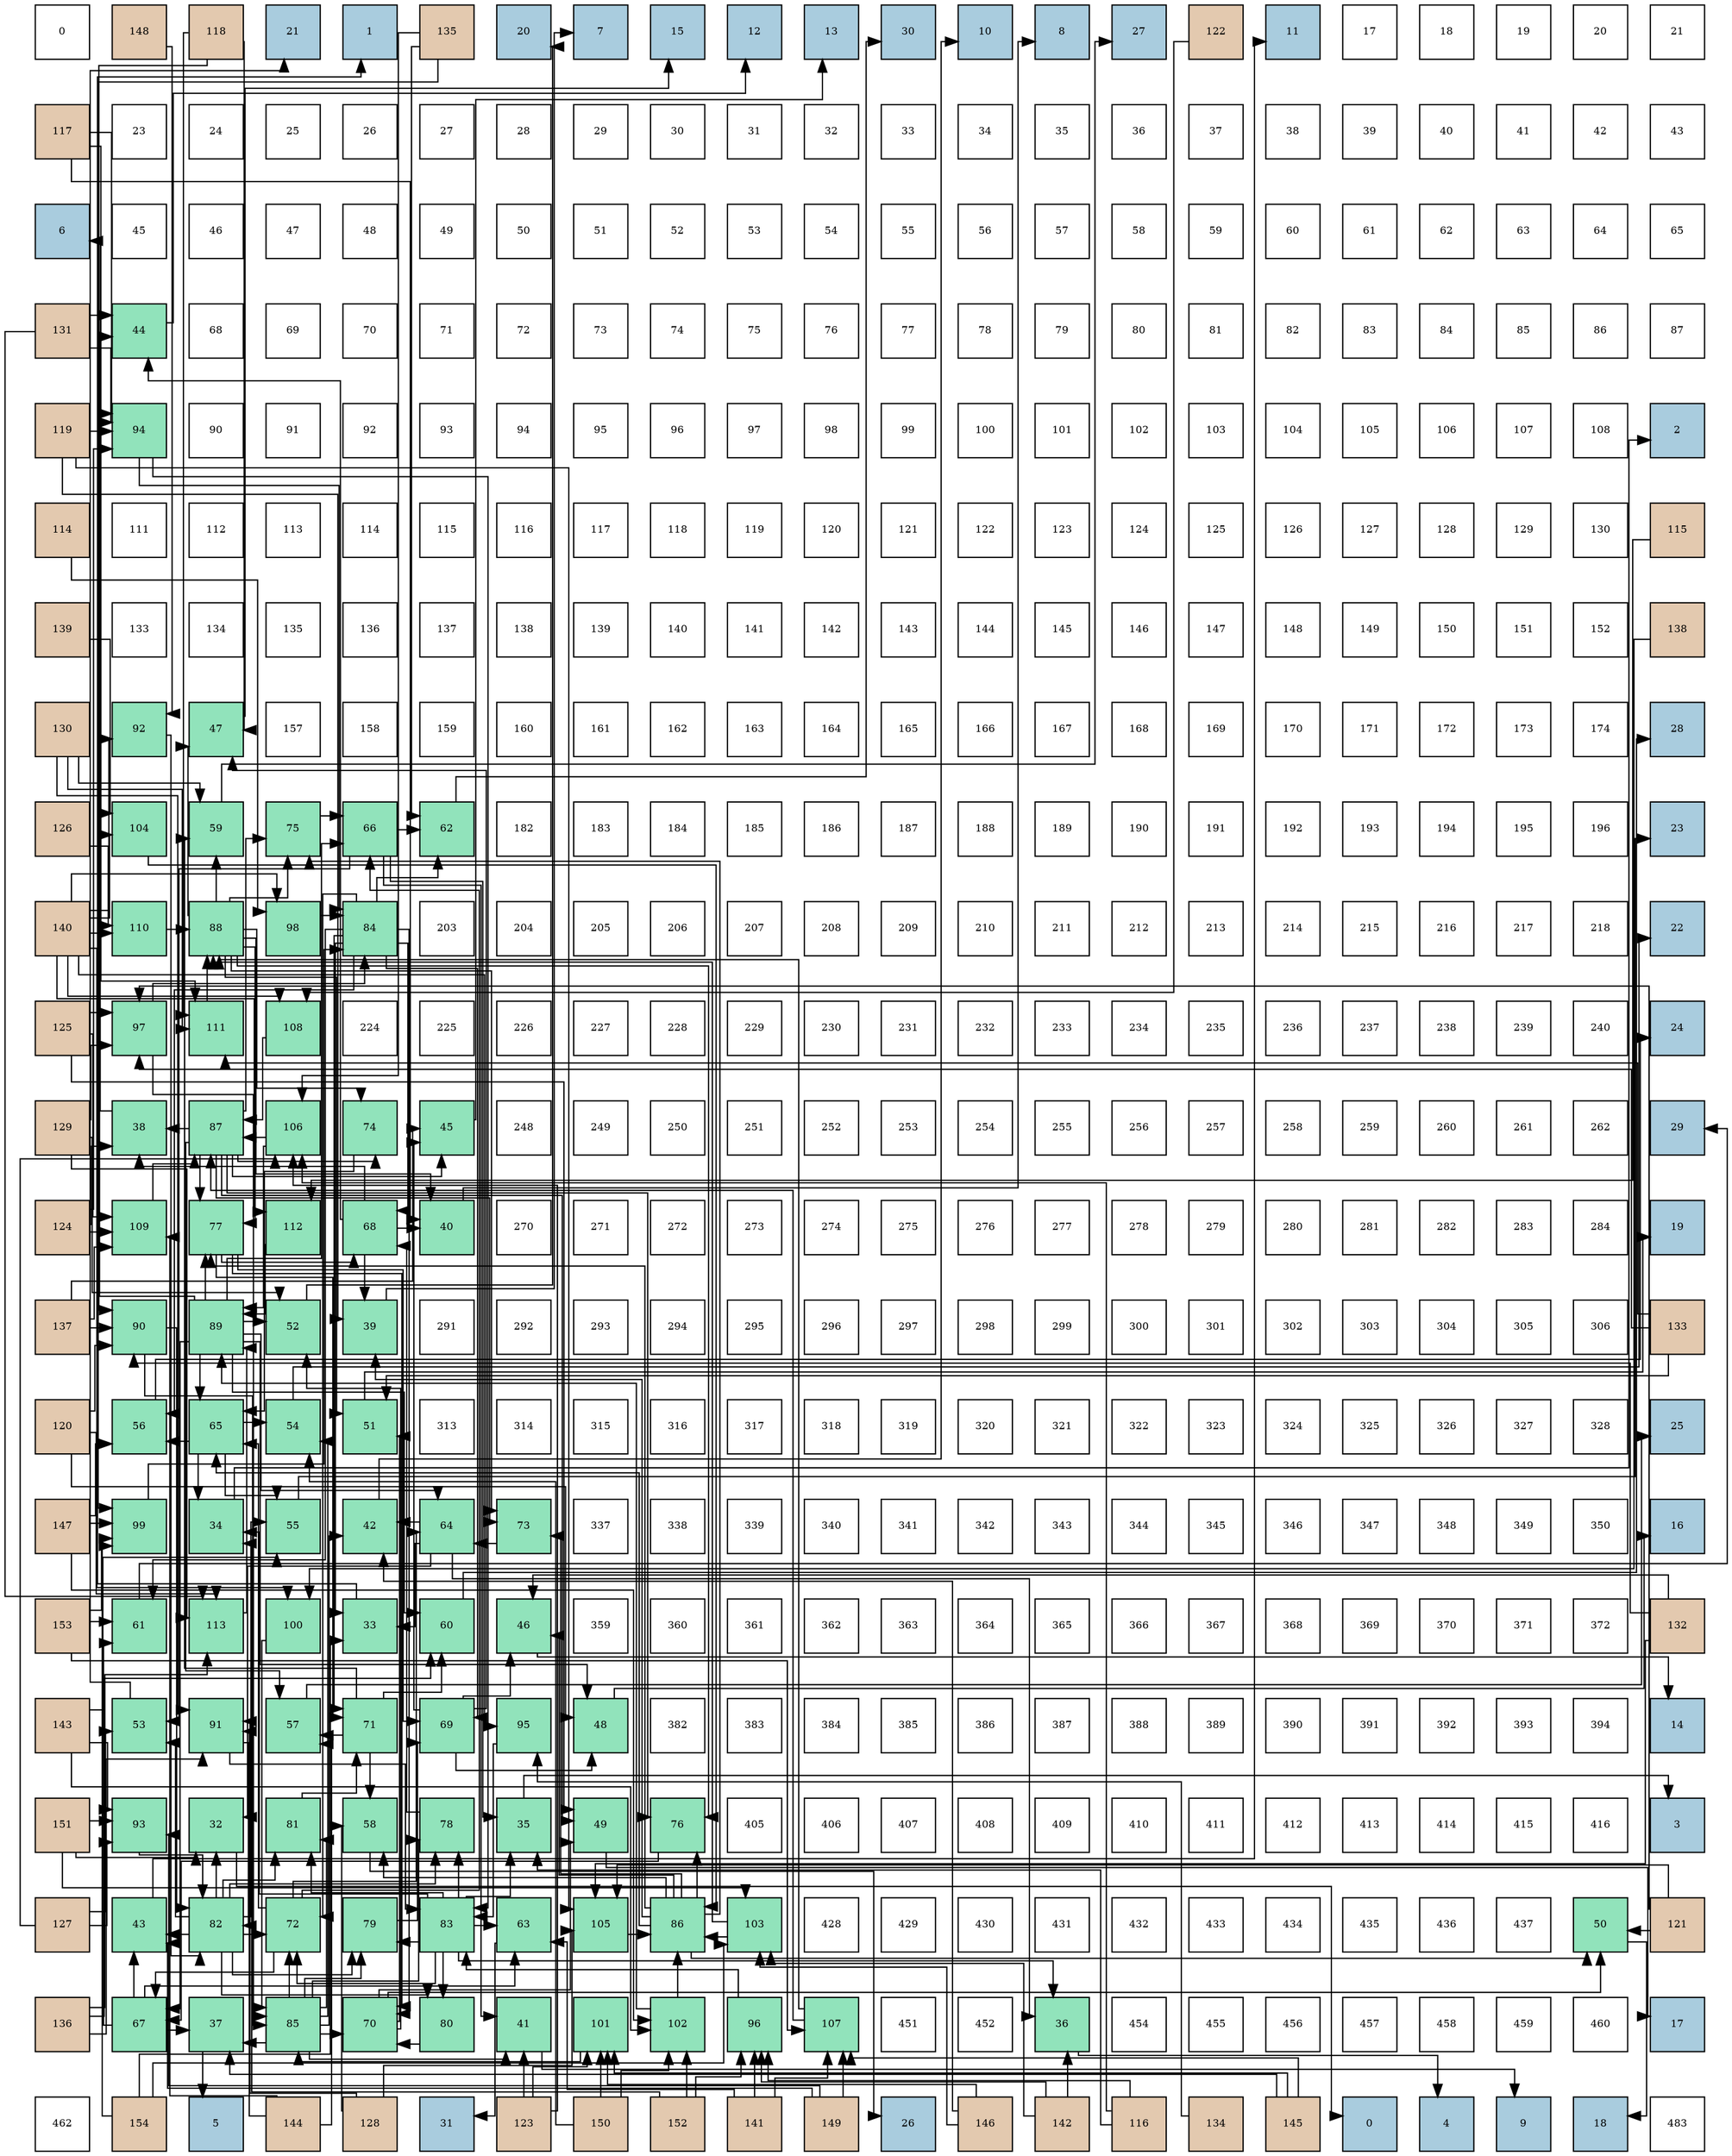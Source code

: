digraph layout{
 rankdir=TB;
 splines=ortho;
 node [style=filled shape=square fixedsize=true width=0.6];
0[label="0", fontsize=8, fillcolor="#ffffff"];
1[label="148", fontsize=8, fillcolor="#e3c9af"];
2[label="118", fontsize=8, fillcolor="#e3c9af"];
3[label="21", fontsize=8, fillcolor="#a9ccde"];
4[label="1", fontsize=8, fillcolor="#a9ccde"];
5[label="135", fontsize=8, fillcolor="#e3c9af"];
6[label="20", fontsize=8, fillcolor="#a9ccde"];
7[label="7", fontsize=8, fillcolor="#a9ccde"];
8[label="15", fontsize=8, fillcolor="#a9ccde"];
9[label="12", fontsize=8, fillcolor="#a9ccde"];
10[label="13", fontsize=8, fillcolor="#a9ccde"];
11[label="30", fontsize=8, fillcolor="#a9ccde"];
12[label="10", fontsize=8, fillcolor="#a9ccde"];
13[label="8", fontsize=8, fillcolor="#a9ccde"];
14[label="27", fontsize=8, fillcolor="#a9ccde"];
15[label="122", fontsize=8, fillcolor="#e3c9af"];
16[label="11", fontsize=8, fillcolor="#a9ccde"];
17[label="17", fontsize=8, fillcolor="#ffffff"];
18[label="18", fontsize=8, fillcolor="#ffffff"];
19[label="19", fontsize=8, fillcolor="#ffffff"];
20[label="20", fontsize=8, fillcolor="#ffffff"];
21[label="21", fontsize=8, fillcolor="#ffffff"];
22[label="117", fontsize=8, fillcolor="#e3c9af"];
23[label="23", fontsize=8, fillcolor="#ffffff"];
24[label="24", fontsize=8, fillcolor="#ffffff"];
25[label="25", fontsize=8, fillcolor="#ffffff"];
26[label="26", fontsize=8, fillcolor="#ffffff"];
27[label="27", fontsize=8, fillcolor="#ffffff"];
28[label="28", fontsize=8, fillcolor="#ffffff"];
29[label="29", fontsize=8, fillcolor="#ffffff"];
30[label="30", fontsize=8, fillcolor="#ffffff"];
31[label="31", fontsize=8, fillcolor="#ffffff"];
32[label="32", fontsize=8, fillcolor="#ffffff"];
33[label="33", fontsize=8, fillcolor="#ffffff"];
34[label="34", fontsize=8, fillcolor="#ffffff"];
35[label="35", fontsize=8, fillcolor="#ffffff"];
36[label="36", fontsize=8, fillcolor="#ffffff"];
37[label="37", fontsize=8, fillcolor="#ffffff"];
38[label="38", fontsize=8, fillcolor="#ffffff"];
39[label="39", fontsize=8, fillcolor="#ffffff"];
40[label="40", fontsize=8, fillcolor="#ffffff"];
41[label="41", fontsize=8, fillcolor="#ffffff"];
42[label="42", fontsize=8, fillcolor="#ffffff"];
43[label="43", fontsize=8, fillcolor="#ffffff"];
44[label="6", fontsize=8, fillcolor="#a9ccde"];
45[label="45", fontsize=8, fillcolor="#ffffff"];
46[label="46", fontsize=8, fillcolor="#ffffff"];
47[label="47", fontsize=8, fillcolor="#ffffff"];
48[label="48", fontsize=8, fillcolor="#ffffff"];
49[label="49", fontsize=8, fillcolor="#ffffff"];
50[label="50", fontsize=8, fillcolor="#ffffff"];
51[label="51", fontsize=8, fillcolor="#ffffff"];
52[label="52", fontsize=8, fillcolor="#ffffff"];
53[label="53", fontsize=8, fillcolor="#ffffff"];
54[label="54", fontsize=8, fillcolor="#ffffff"];
55[label="55", fontsize=8, fillcolor="#ffffff"];
56[label="56", fontsize=8, fillcolor="#ffffff"];
57[label="57", fontsize=8, fillcolor="#ffffff"];
58[label="58", fontsize=8, fillcolor="#ffffff"];
59[label="59", fontsize=8, fillcolor="#ffffff"];
60[label="60", fontsize=8, fillcolor="#ffffff"];
61[label="61", fontsize=8, fillcolor="#ffffff"];
62[label="62", fontsize=8, fillcolor="#ffffff"];
63[label="63", fontsize=8, fillcolor="#ffffff"];
64[label="64", fontsize=8, fillcolor="#ffffff"];
65[label="65", fontsize=8, fillcolor="#ffffff"];
66[label="131", fontsize=8, fillcolor="#e3c9af"];
67[label="44", fontsize=8, fillcolor="#91e3bb"];
68[label="68", fontsize=8, fillcolor="#ffffff"];
69[label="69", fontsize=8, fillcolor="#ffffff"];
70[label="70", fontsize=8, fillcolor="#ffffff"];
71[label="71", fontsize=8, fillcolor="#ffffff"];
72[label="72", fontsize=8, fillcolor="#ffffff"];
73[label="73", fontsize=8, fillcolor="#ffffff"];
74[label="74", fontsize=8, fillcolor="#ffffff"];
75[label="75", fontsize=8, fillcolor="#ffffff"];
76[label="76", fontsize=8, fillcolor="#ffffff"];
77[label="77", fontsize=8, fillcolor="#ffffff"];
78[label="78", fontsize=8, fillcolor="#ffffff"];
79[label="79", fontsize=8, fillcolor="#ffffff"];
80[label="80", fontsize=8, fillcolor="#ffffff"];
81[label="81", fontsize=8, fillcolor="#ffffff"];
82[label="82", fontsize=8, fillcolor="#ffffff"];
83[label="83", fontsize=8, fillcolor="#ffffff"];
84[label="84", fontsize=8, fillcolor="#ffffff"];
85[label="85", fontsize=8, fillcolor="#ffffff"];
86[label="86", fontsize=8, fillcolor="#ffffff"];
87[label="87", fontsize=8, fillcolor="#ffffff"];
88[label="119", fontsize=8, fillcolor="#e3c9af"];
89[label="94", fontsize=8, fillcolor="#91e3bb"];
90[label="90", fontsize=8, fillcolor="#ffffff"];
91[label="91", fontsize=8, fillcolor="#ffffff"];
92[label="92", fontsize=8, fillcolor="#ffffff"];
93[label="93", fontsize=8, fillcolor="#ffffff"];
94[label="94", fontsize=8, fillcolor="#ffffff"];
95[label="95", fontsize=8, fillcolor="#ffffff"];
96[label="96", fontsize=8, fillcolor="#ffffff"];
97[label="97", fontsize=8, fillcolor="#ffffff"];
98[label="98", fontsize=8, fillcolor="#ffffff"];
99[label="99", fontsize=8, fillcolor="#ffffff"];
100[label="100", fontsize=8, fillcolor="#ffffff"];
101[label="101", fontsize=8, fillcolor="#ffffff"];
102[label="102", fontsize=8, fillcolor="#ffffff"];
103[label="103", fontsize=8, fillcolor="#ffffff"];
104[label="104", fontsize=8, fillcolor="#ffffff"];
105[label="105", fontsize=8, fillcolor="#ffffff"];
106[label="106", fontsize=8, fillcolor="#ffffff"];
107[label="107", fontsize=8, fillcolor="#ffffff"];
108[label="108", fontsize=8, fillcolor="#ffffff"];
109[label="2", fontsize=8, fillcolor="#a9ccde"];
110[label="114", fontsize=8, fillcolor="#e3c9af"];
111[label="111", fontsize=8, fillcolor="#ffffff"];
112[label="112", fontsize=8, fillcolor="#ffffff"];
113[label="113", fontsize=8, fillcolor="#ffffff"];
114[label="114", fontsize=8, fillcolor="#ffffff"];
115[label="115", fontsize=8, fillcolor="#ffffff"];
116[label="116", fontsize=8, fillcolor="#ffffff"];
117[label="117", fontsize=8, fillcolor="#ffffff"];
118[label="118", fontsize=8, fillcolor="#ffffff"];
119[label="119", fontsize=8, fillcolor="#ffffff"];
120[label="120", fontsize=8, fillcolor="#ffffff"];
121[label="121", fontsize=8, fillcolor="#ffffff"];
122[label="122", fontsize=8, fillcolor="#ffffff"];
123[label="123", fontsize=8, fillcolor="#ffffff"];
124[label="124", fontsize=8, fillcolor="#ffffff"];
125[label="125", fontsize=8, fillcolor="#ffffff"];
126[label="126", fontsize=8, fillcolor="#ffffff"];
127[label="127", fontsize=8, fillcolor="#ffffff"];
128[label="128", fontsize=8, fillcolor="#ffffff"];
129[label="129", fontsize=8, fillcolor="#ffffff"];
130[label="130", fontsize=8, fillcolor="#ffffff"];
131[label="115", fontsize=8, fillcolor="#e3c9af"];
132[label="139", fontsize=8, fillcolor="#e3c9af"];
133[label="133", fontsize=8, fillcolor="#ffffff"];
134[label="134", fontsize=8, fillcolor="#ffffff"];
135[label="135", fontsize=8, fillcolor="#ffffff"];
136[label="136", fontsize=8, fillcolor="#ffffff"];
137[label="137", fontsize=8, fillcolor="#ffffff"];
138[label="138", fontsize=8, fillcolor="#ffffff"];
139[label="139", fontsize=8, fillcolor="#ffffff"];
140[label="140", fontsize=8, fillcolor="#ffffff"];
141[label="141", fontsize=8, fillcolor="#ffffff"];
142[label="142", fontsize=8, fillcolor="#ffffff"];
143[label="143", fontsize=8, fillcolor="#ffffff"];
144[label="144", fontsize=8, fillcolor="#ffffff"];
145[label="145", fontsize=8, fillcolor="#ffffff"];
146[label="146", fontsize=8, fillcolor="#ffffff"];
147[label="147", fontsize=8, fillcolor="#ffffff"];
148[label="148", fontsize=8, fillcolor="#ffffff"];
149[label="149", fontsize=8, fillcolor="#ffffff"];
150[label="150", fontsize=8, fillcolor="#ffffff"];
151[label="151", fontsize=8, fillcolor="#ffffff"];
152[label="152", fontsize=8, fillcolor="#ffffff"];
153[label="138", fontsize=8, fillcolor="#e3c9af"];
154[label="130", fontsize=8, fillcolor="#e3c9af"];
155[label="92", fontsize=8, fillcolor="#91e3bb"];
156[label="47", fontsize=8, fillcolor="#91e3bb"];
157[label="157", fontsize=8, fillcolor="#ffffff"];
158[label="158", fontsize=8, fillcolor="#ffffff"];
159[label="159", fontsize=8, fillcolor="#ffffff"];
160[label="160", fontsize=8, fillcolor="#ffffff"];
161[label="161", fontsize=8, fillcolor="#ffffff"];
162[label="162", fontsize=8, fillcolor="#ffffff"];
163[label="163", fontsize=8, fillcolor="#ffffff"];
164[label="164", fontsize=8, fillcolor="#ffffff"];
165[label="165", fontsize=8, fillcolor="#ffffff"];
166[label="166", fontsize=8, fillcolor="#ffffff"];
167[label="167", fontsize=8, fillcolor="#ffffff"];
168[label="168", fontsize=8, fillcolor="#ffffff"];
169[label="169", fontsize=8, fillcolor="#ffffff"];
170[label="170", fontsize=8, fillcolor="#ffffff"];
171[label="171", fontsize=8, fillcolor="#ffffff"];
172[label="172", fontsize=8, fillcolor="#ffffff"];
173[label="173", fontsize=8, fillcolor="#ffffff"];
174[label="174", fontsize=8, fillcolor="#ffffff"];
175[label="28", fontsize=8, fillcolor="#a9ccde"];
176[label="126", fontsize=8, fillcolor="#e3c9af"];
177[label="104", fontsize=8, fillcolor="#91e3bb"];
178[label="59", fontsize=8, fillcolor="#91e3bb"];
179[label="75", fontsize=8, fillcolor="#91e3bb"];
180[label="66", fontsize=8, fillcolor="#91e3bb"];
181[label="62", fontsize=8, fillcolor="#91e3bb"];
182[label="182", fontsize=8, fillcolor="#ffffff"];
183[label="183", fontsize=8, fillcolor="#ffffff"];
184[label="184", fontsize=8, fillcolor="#ffffff"];
185[label="185", fontsize=8, fillcolor="#ffffff"];
186[label="186", fontsize=8, fillcolor="#ffffff"];
187[label="187", fontsize=8, fillcolor="#ffffff"];
188[label="188", fontsize=8, fillcolor="#ffffff"];
189[label="189", fontsize=8, fillcolor="#ffffff"];
190[label="190", fontsize=8, fillcolor="#ffffff"];
191[label="191", fontsize=8, fillcolor="#ffffff"];
192[label="192", fontsize=8, fillcolor="#ffffff"];
193[label="193", fontsize=8, fillcolor="#ffffff"];
194[label="194", fontsize=8, fillcolor="#ffffff"];
195[label="195", fontsize=8, fillcolor="#ffffff"];
196[label="196", fontsize=8, fillcolor="#ffffff"];
197[label="23", fontsize=8, fillcolor="#a9ccde"];
198[label="140", fontsize=8, fillcolor="#e3c9af"];
199[label="110", fontsize=8, fillcolor="#91e3bb"];
200[label="88", fontsize=8, fillcolor="#91e3bb"];
201[label="98", fontsize=8, fillcolor="#91e3bb"];
202[label="84", fontsize=8, fillcolor="#91e3bb"];
203[label="203", fontsize=8, fillcolor="#ffffff"];
204[label="204", fontsize=8, fillcolor="#ffffff"];
205[label="205", fontsize=8, fillcolor="#ffffff"];
206[label="206", fontsize=8, fillcolor="#ffffff"];
207[label="207", fontsize=8, fillcolor="#ffffff"];
208[label="208", fontsize=8, fillcolor="#ffffff"];
209[label="209", fontsize=8, fillcolor="#ffffff"];
210[label="210", fontsize=8, fillcolor="#ffffff"];
211[label="211", fontsize=8, fillcolor="#ffffff"];
212[label="212", fontsize=8, fillcolor="#ffffff"];
213[label="213", fontsize=8, fillcolor="#ffffff"];
214[label="214", fontsize=8, fillcolor="#ffffff"];
215[label="215", fontsize=8, fillcolor="#ffffff"];
216[label="216", fontsize=8, fillcolor="#ffffff"];
217[label="217", fontsize=8, fillcolor="#ffffff"];
218[label="218", fontsize=8, fillcolor="#ffffff"];
219[label="22", fontsize=8, fillcolor="#a9ccde"];
220[label="125", fontsize=8, fillcolor="#e3c9af"];
221[label="97", fontsize=8, fillcolor="#91e3bb"];
222[label="111", fontsize=8, fillcolor="#91e3bb"];
223[label="108", fontsize=8, fillcolor="#91e3bb"];
224[label="224", fontsize=8, fillcolor="#ffffff"];
225[label="225", fontsize=8, fillcolor="#ffffff"];
226[label="226", fontsize=8, fillcolor="#ffffff"];
227[label="227", fontsize=8, fillcolor="#ffffff"];
228[label="228", fontsize=8, fillcolor="#ffffff"];
229[label="229", fontsize=8, fillcolor="#ffffff"];
230[label="230", fontsize=8, fillcolor="#ffffff"];
231[label="231", fontsize=8, fillcolor="#ffffff"];
232[label="232", fontsize=8, fillcolor="#ffffff"];
233[label="233", fontsize=8, fillcolor="#ffffff"];
234[label="234", fontsize=8, fillcolor="#ffffff"];
235[label="235", fontsize=8, fillcolor="#ffffff"];
236[label="236", fontsize=8, fillcolor="#ffffff"];
237[label="237", fontsize=8, fillcolor="#ffffff"];
238[label="238", fontsize=8, fillcolor="#ffffff"];
239[label="239", fontsize=8, fillcolor="#ffffff"];
240[label="240", fontsize=8, fillcolor="#ffffff"];
241[label="24", fontsize=8, fillcolor="#a9ccde"];
242[label="129", fontsize=8, fillcolor="#e3c9af"];
243[label="38", fontsize=8, fillcolor="#91e3bb"];
244[label="87", fontsize=8, fillcolor="#91e3bb"];
245[label="106", fontsize=8, fillcolor="#91e3bb"];
246[label="74", fontsize=8, fillcolor="#91e3bb"];
247[label="45", fontsize=8, fillcolor="#91e3bb"];
248[label="248", fontsize=8, fillcolor="#ffffff"];
249[label="249", fontsize=8, fillcolor="#ffffff"];
250[label="250", fontsize=8, fillcolor="#ffffff"];
251[label="251", fontsize=8, fillcolor="#ffffff"];
252[label="252", fontsize=8, fillcolor="#ffffff"];
253[label="253", fontsize=8, fillcolor="#ffffff"];
254[label="254", fontsize=8, fillcolor="#ffffff"];
255[label="255", fontsize=8, fillcolor="#ffffff"];
256[label="256", fontsize=8, fillcolor="#ffffff"];
257[label="257", fontsize=8, fillcolor="#ffffff"];
258[label="258", fontsize=8, fillcolor="#ffffff"];
259[label="259", fontsize=8, fillcolor="#ffffff"];
260[label="260", fontsize=8, fillcolor="#ffffff"];
261[label="261", fontsize=8, fillcolor="#ffffff"];
262[label="262", fontsize=8, fillcolor="#ffffff"];
263[label="29", fontsize=8, fillcolor="#a9ccde"];
264[label="124", fontsize=8, fillcolor="#e3c9af"];
265[label="109", fontsize=8, fillcolor="#91e3bb"];
266[label="77", fontsize=8, fillcolor="#91e3bb"];
267[label="112", fontsize=8, fillcolor="#91e3bb"];
268[label="68", fontsize=8, fillcolor="#91e3bb"];
269[label="40", fontsize=8, fillcolor="#91e3bb"];
270[label="270", fontsize=8, fillcolor="#ffffff"];
271[label="271", fontsize=8, fillcolor="#ffffff"];
272[label="272", fontsize=8, fillcolor="#ffffff"];
273[label="273", fontsize=8, fillcolor="#ffffff"];
274[label="274", fontsize=8, fillcolor="#ffffff"];
275[label="275", fontsize=8, fillcolor="#ffffff"];
276[label="276", fontsize=8, fillcolor="#ffffff"];
277[label="277", fontsize=8, fillcolor="#ffffff"];
278[label="278", fontsize=8, fillcolor="#ffffff"];
279[label="279", fontsize=8, fillcolor="#ffffff"];
280[label="280", fontsize=8, fillcolor="#ffffff"];
281[label="281", fontsize=8, fillcolor="#ffffff"];
282[label="282", fontsize=8, fillcolor="#ffffff"];
283[label="283", fontsize=8, fillcolor="#ffffff"];
284[label="284", fontsize=8, fillcolor="#ffffff"];
285[label="19", fontsize=8, fillcolor="#a9ccde"];
286[label="137", fontsize=8, fillcolor="#e3c9af"];
287[label="90", fontsize=8, fillcolor="#91e3bb"];
288[label="89", fontsize=8, fillcolor="#91e3bb"];
289[label="52", fontsize=8, fillcolor="#91e3bb"];
290[label="39", fontsize=8, fillcolor="#91e3bb"];
291[label="291", fontsize=8, fillcolor="#ffffff"];
292[label="292", fontsize=8, fillcolor="#ffffff"];
293[label="293", fontsize=8, fillcolor="#ffffff"];
294[label="294", fontsize=8, fillcolor="#ffffff"];
295[label="295", fontsize=8, fillcolor="#ffffff"];
296[label="296", fontsize=8, fillcolor="#ffffff"];
297[label="297", fontsize=8, fillcolor="#ffffff"];
298[label="298", fontsize=8, fillcolor="#ffffff"];
299[label="299", fontsize=8, fillcolor="#ffffff"];
300[label="300", fontsize=8, fillcolor="#ffffff"];
301[label="301", fontsize=8, fillcolor="#ffffff"];
302[label="302", fontsize=8, fillcolor="#ffffff"];
303[label="303", fontsize=8, fillcolor="#ffffff"];
304[label="304", fontsize=8, fillcolor="#ffffff"];
305[label="305", fontsize=8, fillcolor="#ffffff"];
306[label="306", fontsize=8, fillcolor="#ffffff"];
307[label="133", fontsize=8, fillcolor="#e3c9af"];
308[label="120", fontsize=8, fillcolor="#e3c9af"];
309[label="56", fontsize=8, fillcolor="#91e3bb"];
310[label="65", fontsize=8, fillcolor="#91e3bb"];
311[label="54", fontsize=8, fillcolor="#91e3bb"];
312[label="51", fontsize=8, fillcolor="#91e3bb"];
313[label="313", fontsize=8, fillcolor="#ffffff"];
314[label="314", fontsize=8, fillcolor="#ffffff"];
315[label="315", fontsize=8, fillcolor="#ffffff"];
316[label="316", fontsize=8, fillcolor="#ffffff"];
317[label="317", fontsize=8, fillcolor="#ffffff"];
318[label="318", fontsize=8, fillcolor="#ffffff"];
319[label="319", fontsize=8, fillcolor="#ffffff"];
320[label="320", fontsize=8, fillcolor="#ffffff"];
321[label="321", fontsize=8, fillcolor="#ffffff"];
322[label="322", fontsize=8, fillcolor="#ffffff"];
323[label="323", fontsize=8, fillcolor="#ffffff"];
324[label="324", fontsize=8, fillcolor="#ffffff"];
325[label="325", fontsize=8, fillcolor="#ffffff"];
326[label="326", fontsize=8, fillcolor="#ffffff"];
327[label="327", fontsize=8, fillcolor="#ffffff"];
328[label="328", fontsize=8, fillcolor="#ffffff"];
329[label="25", fontsize=8, fillcolor="#a9ccde"];
330[label="147", fontsize=8, fillcolor="#e3c9af"];
331[label="99", fontsize=8, fillcolor="#91e3bb"];
332[label="34", fontsize=8, fillcolor="#91e3bb"];
333[label="55", fontsize=8, fillcolor="#91e3bb"];
334[label="42", fontsize=8, fillcolor="#91e3bb"];
335[label="64", fontsize=8, fillcolor="#91e3bb"];
336[label="73", fontsize=8, fillcolor="#91e3bb"];
337[label="337", fontsize=8, fillcolor="#ffffff"];
338[label="338", fontsize=8, fillcolor="#ffffff"];
339[label="339", fontsize=8, fillcolor="#ffffff"];
340[label="340", fontsize=8, fillcolor="#ffffff"];
341[label="341", fontsize=8, fillcolor="#ffffff"];
342[label="342", fontsize=8, fillcolor="#ffffff"];
343[label="343", fontsize=8, fillcolor="#ffffff"];
344[label="344", fontsize=8, fillcolor="#ffffff"];
345[label="345", fontsize=8, fillcolor="#ffffff"];
346[label="346", fontsize=8, fillcolor="#ffffff"];
347[label="347", fontsize=8, fillcolor="#ffffff"];
348[label="348", fontsize=8, fillcolor="#ffffff"];
349[label="349", fontsize=8, fillcolor="#ffffff"];
350[label="350", fontsize=8, fillcolor="#ffffff"];
351[label="16", fontsize=8, fillcolor="#a9ccde"];
352[label="153", fontsize=8, fillcolor="#e3c9af"];
353[label="61", fontsize=8, fillcolor="#91e3bb"];
354[label="113", fontsize=8, fillcolor="#91e3bb"];
355[label="100", fontsize=8, fillcolor="#91e3bb"];
356[label="33", fontsize=8, fillcolor="#91e3bb"];
357[label="60", fontsize=8, fillcolor="#91e3bb"];
358[label="46", fontsize=8, fillcolor="#91e3bb"];
359[label="359", fontsize=8, fillcolor="#ffffff"];
360[label="360", fontsize=8, fillcolor="#ffffff"];
361[label="361", fontsize=8, fillcolor="#ffffff"];
362[label="362", fontsize=8, fillcolor="#ffffff"];
363[label="363", fontsize=8, fillcolor="#ffffff"];
364[label="364", fontsize=8, fillcolor="#ffffff"];
365[label="365", fontsize=8, fillcolor="#ffffff"];
366[label="366", fontsize=8, fillcolor="#ffffff"];
367[label="367", fontsize=8, fillcolor="#ffffff"];
368[label="368", fontsize=8, fillcolor="#ffffff"];
369[label="369", fontsize=8, fillcolor="#ffffff"];
370[label="370", fontsize=8, fillcolor="#ffffff"];
371[label="371", fontsize=8, fillcolor="#ffffff"];
372[label="372", fontsize=8, fillcolor="#ffffff"];
373[label="132", fontsize=8, fillcolor="#e3c9af"];
374[label="143", fontsize=8, fillcolor="#e3c9af"];
375[label="53", fontsize=8, fillcolor="#91e3bb"];
376[label="91", fontsize=8, fillcolor="#91e3bb"];
377[label="57", fontsize=8, fillcolor="#91e3bb"];
378[label="71", fontsize=8, fillcolor="#91e3bb"];
379[label="69", fontsize=8, fillcolor="#91e3bb"];
380[label="95", fontsize=8, fillcolor="#91e3bb"];
381[label="48", fontsize=8, fillcolor="#91e3bb"];
382[label="382", fontsize=8, fillcolor="#ffffff"];
383[label="383", fontsize=8, fillcolor="#ffffff"];
384[label="384", fontsize=8, fillcolor="#ffffff"];
385[label="385", fontsize=8, fillcolor="#ffffff"];
386[label="386", fontsize=8, fillcolor="#ffffff"];
387[label="387", fontsize=8, fillcolor="#ffffff"];
388[label="388", fontsize=8, fillcolor="#ffffff"];
389[label="389", fontsize=8, fillcolor="#ffffff"];
390[label="390", fontsize=8, fillcolor="#ffffff"];
391[label="391", fontsize=8, fillcolor="#ffffff"];
392[label="392", fontsize=8, fillcolor="#ffffff"];
393[label="393", fontsize=8, fillcolor="#ffffff"];
394[label="394", fontsize=8, fillcolor="#ffffff"];
395[label="14", fontsize=8, fillcolor="#a9ccde"];
396[label="151", fontsize=8, fillcolor="#e3c9af"];
397[label="93", fontsize=8, fillcolor="#91e3bb"];
398[label="32", fontsize=8, fillcolor="#91e3bb"];
399[label="81", fontsize=8, fillcolor="#91e3bb"];
400[label="58", fontsize=8, fillcolor="#91e3bb"];
401[label="78", fontsize=8, fillcolor="#91e3bb"];
402[label="35", fontsize=8, fillcolor="#91e3bb"];
403[label="49", fontsize=8, fillcolor="#91e3bb"];
404[label="76", fontsize=8, fillcolor="#91e3bb"];
405[label="405", fontsize=8, fillcolor="#ffffff"];
406[label="406", fontsize=8, fillcolor="#ffffff"];
407[label="407", fontsize=8, fillcolor="#ffffff"];
408[label="408", fontsize=8, fillcolor="#ffffff"];
409[label="409", fontsize=8, fillcolor="#ffffff"];
410[label="410", fontsize=8, fillcolor="#ffffff"];
411[label="411", fontsize=8, fillcolor="#ffffff"];
412[label="412", fontsize=8, fillcolor="#ffffff"];
413[label="413", fontsize=8, fillcolor="#ffffff"];
414[label="414", fontsize=8, fillcolor="#ffffff"];
415[label="415", fontsize=8, fillcolor="#ffffff"];
416[label="416", fontsize=8, fillcolor="#ffffff"];
417[label="3", fontsize=8, fillcolor="#a9ccde"];
418[label="127", fontsize=8, fillcolor="#e3c9af"];
419[label="43", fontsize=8, fillcolor="#91e3bb"];
420[label="82", fontsize=8, fillcolor="#91e3bb"];
421[label="72", fontsize=8, fillcolor="#91e3bb"];
422[label="79", fontsize=8, fillcolor="#91e3bb"];
423[label="83", fontsize=8, fillcolor="#91e3bb"];
424[label="63", fontsize=8, fillcolor="#91e3bb"];
425[label="105", fontsize=8, fillcolor="#91e3bb"];
426[label="86", fontsize=8, fillcolor="#91e3bb"];
427[label="103", fontsize=8, fillcolor="#91e3bb"];
428[label="428", fontsize=8, fillcolor="#ffffff"];
429[label="429", fontsize=8, fillcolor="#ffffff"];
430[label="430", fontsize=8, fillcolor="#ffffff"];
431[label="431", fontsize=8, fillcolor="#ffffff"];
432[label="432", fontsize=8, fillcolor="#ffffff"];
433[label="433", fontsize=8, fillcolor="#ffffff"];
434[label="434", fontsize=8, fillcolor="#ffffff"];
435[label="435", fontsize=8, fillcolor="#ffffff"];
436[label="436", fontsize=8, fillcolor="#ffffff"];
437[label="437", fontsize=8, fillcolor="#ffffff"];
438[label="50", fontsize=8, fillcolor="#91e3bb"];
439[label="121", fontsize=8, fillcolor="#e3c9af"];
440[label="136", fontsize=8, fillcolor="#e3c9af"];
441[label="67", fontsize=8, fillcolor="#91e3bb"];
442[label="37", fontsize=8, fillcolor="#91e3bb"];
443[label="85", fontsize=8, fillcolor="#91e3bb"];
444[label="70", fontsize=8, fillcolor="#91e3bb"];
445[label="80", fontsize=8, fillcolor="#91e3bb"];
446[label="41", fontsize=8, fillcolor="#91e3bb"];
447[label="101", fontsize=8, fillcolor="#91e3bb"];
448[label="102", fontsize=8, fillcolor="#91e3bb"];
449[label="96", fontsize=8, fillcolor="#91e3bb"];
450[label="107", fontsize=8, fillcolor="#91e3bb"];
451[label="451", fontsize=8, fillcolor="#ffffff"];
452[label="452", fontsize=8, fillcolor="#ffffff"];
453[label="36", fontsize=8, fillcolor="#91e3bb"];
454[label="454", fontsize=8, fillcolor="#ffffff"];
455[label="455", fontsize=8, fillcolor="#ffffff"];
456[label="456", fontsize=8, fillcolor="#ffffff"];
457[label="457", fontsize=8, fillcolor="#ffffff"];
458[label="458", fontsize=8, fillcolor="#ffffff"];
459[label="459", fontsize=8, fillcolor="#ffffff"];
460[label="460", fontsize=8, fillcolor="#ffffff"];
461[label="17", fontsize=8, fillcolor="#a9ccde"];
462[label="462", fontsize=8, fillcolor="#ffffff"];
463[label="154", fontsize=8, fillcolor="#e3c9af"];
464[label="5", fontsize=8, fillcolor="#a9ccde"];
465[label="144", fontsize=8, fillcolor="#e3c9af"];
466[label="128", fontsize=8, fillcolor="#e3c9af"];
467[label="31", fontsize=8, fillcolor="#a9ccde"];
468[label="123", fontsize=8, fillcolor="#e3c9af"];
469[label="150", fontsize=8, fillcolor="#e3c9af"];
470[label="152", fontsize=8, fillcolor="#e3c9af"];
471[label="141", fontsize=8, fillcolor="#e3c9af"];
472[label="149", fontsize=8, fillcolor="#e3c9af"];
473[label="26", fontsize=8, fillcolor="#a9ccde"];
474[label="146", fontsize=8, fillcolor="#e3c9af"];
475[label="142", fontsize=8, fillcolor="#e3c9af"];
476[label="116", fontsize=8, fillcolor="#e3c9af"];
477[label="134", fontsize=8, fillcolor="#e3c9af"];
478[label="145", fontsize=8, fillcolor="#e3c9af"];
479[label="0", fontsize=8, fillcolor="#a9ccde"];
480[label="4", fontsize=8, fillcolor="#a9ccde"];
481[label="9", fontsize=8, fillcolor="#a9ccde"];
482[label="18", fontsize=8, fillcolor="#a9ccde"];
483[label="483", fontsize=8, fillcolor="#ffffff"];
edge [constraint=false, style=vis];398 -> 479;
356 -> 4;
332 -> 109;
402 -> 417;
453 -> 480;
442 -> 464;
243 -> 44;
290 -> 7;
269 -> 13;
446 -> 481;
334 -> 12;
419 -> 16;
67 -> 9;
247 -> 10;
358 -> 395;
156 -> 8;
381 -> 351;
403 -> 461;
438 -> 482;
312 -> 285;
289 -> 6;
375 -> 3;
311 -> 219;
333 -> 197;
309 -> 241;
377 -> 329;
400 -> 473;
178 -> 14;
357 -> 175;
353 -> 263;
181 -> 11;
424 -> 467;
335 -> 398;
335 -> 356;
335 -> 453;
335 -> 334;
310 -> 332;
310 -> 311;
310 -> 333;
310 -> 309;
180 -> 402;
180 -> 446;
180 -> 375;
180 -> 181;
441 -> 442;
441 -> 419;
441 -> 353;
441 -> 424;
268 -> 243;
268 -> 290;
268 -> 269;
268 -> 67;
379 -> 247;
379 -> 358;
379 -> 156;
379 -> 381;
444 -> 403;
444 -> 438;
444 -> 312;
444 -> 289;
378 -> 377;
378 -> 400;
378 -> 178;
378 -> 357;
421 -> 335;
421 -> 310;
421 -> 180;
421 -> 441;
336 -> 335;
246 -> 310;
179 -> 180;
404 -> 441;
266 -> 268;
266 -> 379;
266 -> 444;
266 -> 378;
401 -> 268;
422 -> 379;
445 -> 444;
399 -> 378;
420 -> 398;
420 -> 419;
420 -> 375;
420 -> 333;
420 -> 421;
420 -> 401;
420 -> 422;
420 -> 445;
420 -> 399;
423 -> 332;
423 -> 402;
423 -> 453;
423 -> 424;
423 -> 421;
423 -> 401;
423 -> 422;
423 -> 445;
423 -> 399;
202 -> 356;
202 -> 309;
202 -> 353;
202 -> 181;
202 -> 268;
202 -> 379;
202 -> 444;
202 -> 378;
202 -> 421;
443 -> 442;
443 -> 446;
443 -> 334;
443 -> 311;
443 -> 444;
443 -> 421;
443 -> 401;
443 -> 422;
443 -> 399;
426 -> 290;
426 -> 358;
426 -> 438;
426 -> 400;
426 -> 310;
426 -> 336;
426 -> 179;
426 -> 404;
426 -> 266;
244 -> 243;
244 -> 247;
244 -> 403;
244 -> 377;
244 -> 336;
244 -> 246;
244 -> 179;
244 -> 404;
244 -> 266;
200 -> 269;
200 -> 156;
200 -> 312;
200 -> 178;
200 -> 336;
200 -> 246;
200 -> 179;
200 -> 404;
200 -> 266;
288 -> 67;
288 -> 381;
288 -> 289;
288 -> 357;
288 -> 335;
288 -> 310;
288 -> 180;
288 -> 441;
288 -> 266;
287 -> 420;
287 -> 443;
376 -> 420;
376 -> 423;
155 -> 420;
397 -> 420;
89 -> 423;
89 -> 202;
380 -> 423;
449 -> 423;
221 -> 202;
221 -> 443;
201 -> 202;
331 -> 202;
355 -> 443;
447 -> 443;
448 -> 426;
448 -> 288;
427 -> 426;
427 -> 200;
177 -> 426;
425 -> 426;
245 -> 244;
245 -> 288;
450 -> 244;
450 -> 200;
223 -> 244;
265 -> 244;
199 -> 200;
222 -> 200;
267 -> 288;
354 -> 288;
110 -> 201;
131 -> 267;
476 -> 402;
476 -> 449;
476 -> 245;
22 -> 269;
22 -> 89;
22 -> 222;
2 -> 156;
2 -> 287;
2 -> 222;
88 -> 290;
88 -> 89;
88 -> 425;
308 -> 381;
308 -> 287;
308 -> 354;
439 -> 438;
439 -> 221;
439 -> 425;
15 -> 223;
468 -> 446;
468 -> 447;
468 -> 245;
264 -> 243;
264 -> 89;
264 -> 265;
220 -> 403;
220 -> 221;
220 -> 265;
176 -> 199;
418 -> 375;
418 -> 397;
418 -> 245;
466 -> 400;
466 -> 376;
466 -> 425;
242 -> 289;
242 -> 221;
242 -> 354;
154 -> 178;
154 -> 376;
154 -> 222;
66 -> 67;
66 -> 89;
66 -> 354;
373 -> 358;
373 -> 287;
373 -> 425;
307 -> 312;
307 -> 221;
307 -> 222;
477 -> 380;
5 -> 181;
5 -> 331;
5 -> 245;
440 -> 357;
440 -> 376;
440 -> 354;
286 -> 247;
286 -> 287;
286 -> 265;
153 -> 355;
132 -> 177;
198 -> 155;
198 -> 380;
198 -> 201;
198 -> 355;
198 -> 177;
198 -> 223;
198 -> 199;
198 -> 267;
471 -> 424;
471 -> 449;
471 -> 450;
475 -> 453;
475 -> 449;
475 -> 427;
374 -> 333;
374 -> 397;
374 -> 448;
465 -> 377;
465 -> 376;
465 -> 265;
478 -> 442;
478 -> 447;
478 -> 450;
474 -> 334;
474 -> 447;
474 -> 427;
330 -> 309;
330 -> 331;
330 -> 448;
1 -> 155;
472 -> 419;
472 -> 397;
472 -> 450;
469 -> 311;
469 -> 447;
469 -> 448;
396 -> 398;
396 -> 397;
396 -> 427;
470 -> 332;
470 -> 449;
470 -> 448;
352 -> 353;
352 -> 331;
352 -> 450;
463 -> 356;
463 -> 331;
463 -> 427;
edge [constraint=true, style=invis];
0 -> 22 -> 44 -> 66 -> 88 -> 110 -> 132 -> 154 -> 176 -> 198 -> 220 -> 242 -> 264 -> 286 -> 308 -> 330 -> 352 -> 374 -> 396 -> 418 -> 440 -> 462;
1 -> 23 -> 45 -> 67 -> 89 -> 111 -> 133 -> 155 -> 177 -> 199 -> 221 -> 243 -> 265 -> 287 -> 309 -> 331 -> 353 -> 375 -> 397 -> 419 -> 441 -> 463;
2 -> 24 -> 46 -> 68 -> 90 -> 112 -> 134 -> 156 -> 178 -> 200 -> 222 -> 244 -> 266 -> 288 -> 310 -> 332 -> 354 -> 376 -> 398 -> 420 -> 442 -> 464;
3 -> 25 -> 47 -> 69 -> 91 -> 113 -> 135 -> 157 -> 179 -> 201 -> 223 -> 245 -> 267 -> 289 -> 311 -> 333 -> 355 -> 377 -> 399 -> 421 -> 443 -> 465;
4 -> 26 -> 48 -> 70 -> 92 -> 114 -> 136 -> 158 -> 180 -> 202 -> 224 -> 246 -> 268 -> 290 -> 312 -> 334 -> 356 -> 378 -> 400 -> 422 -> 444 -> 466;
5 -> 27 -> 49 -> 71 -> 93 -> 115 -> 137 -> 159 -> 181 -> 203 -> 225 -> 247 -> 269 -> 291 -> 313 -> 335 -> 357 -> 379 -> 401 -> 423 -> 445 -> 467;
6 -> 28 -> 50 -> 72 -> 94 -> 116 -> 138 -> 160 -> 182 -> 204 -> 226 -> 248 -> 270 -> 292 -> 314 -> 336 -> 358 -> 380 -> 402 -> 424 -> 446 -> 468;
7 -> 29 -> 51 -> 73 -> 95 -> 117 -> 139 -> 161 -> 183 -> 205 -> 227 -> 249 -> 271 -> 293 -> 315 -> 337 -> 359 -> 381 -> 403 -> 425 -> 447 -> 469;
8 -> 30 -> 52 -> 74 -> 96 -> 118 -> 140 -> 162 -> 184 -> 206 -> 228 -> 250 -> 272 -> 294 -> 316 -> 338 -> 360 -> 382 -> 404 -> 426 -> 448 -> 470;
9 -> 31 -> 53 -> 75 -> 97 -> 119 -> 141 -> 163 -> 185 -> 207 -> 229 -> 251 -> 273 -> 295 -> 317 -> 339 -> 361 -> 383 -> 405 -> 427 -> 449 -> 471;
10 -> 32 -> 54 -> 76 -> 98 -> 120 -> 142 -> 164 -> 186 -> 208 -> 230 -> 252 -> 274 -> 296 -> 318 -> 340 -> 362 -> 384 -> 406 -> 428 -> 450 -> 472;
11 -> 33 -> 55 -> 77 -> 99 -> 121 -> 143 -> 165 -> 187 -> 209 -> 231 -> 253 -> 275 -> 297 -> 319 -> 341 -> 363 -> 385 -> 407 -> 429 -> 451 -> 473;
12 -> 34 -> 56 -> 78 -> 100 -> 122 -> 144 -> 166 -> 188 -> 210 -> 232 -> 254 -> 276 -> 298 -> 320 -> 342 -> 364 -> 386 -> 408 -> 430 -> 452 -> 474;
13 -> 35 -> 57 -> 79 -> 101 -> 123 -> 145 -> 167 -> 189 -> 211 -> 233 -> 255 -> 277 -> 299 -> 321 -> 343 -> 365 -> 387 -> 409 -> 431 -> 453 -> 475;
14 -> 36 -> 58 -> 80 -> 102 -> 124 -> 146 -> 168 -> 190 -> 212 -> 234 -> 256 -> 278 -> 300 -> 322 -> 344 -> 366 -> 388 -> 410 -> 432 -> 454 -> 476;
15 -> 37 -> 59 -> 81 -> 103 -> 125 -> 147 -> 169 -> 191 -> 213 -> 235 -> 257 -> 279 -> 301 -> 323 -> 345 -> 367 -> 389 -> 411 -> 433 -> 455 -> 477;
16 -> 38 -> 60 -> 82 -> 104 -> 126 -> 148 -> 170 -> 192 -> 214 -> 236 -> 258 -> 280 -> 302 -> 324 -> 346 -> 368 -> 390 -> 412 -> 434 -> 456 -> 478;
17 -> 39 -> 61 -> 83 -> 105 -> 127 -> 149 -> 171 -> 193 -> 215 -> 237 -> 259 -> 281 -> 303 -> 325 -> 347 -> 369 -> 391 -> 413 -> 435 -> 457 -> 479;
18 -> 40 -> 62 -> 84 -> 106 -> 128 -> 150 -> 172 -> 194 -> 216 -> 238 -> 260 -> 282 -> 304 -> 326 -> 348 -> 370 -> 392 -> 414 -> 436 -> 458 -> 480;
19 -> 41 -> 63 -> 85 -> 107 -> 129 -> 151 -> 173 -> 195 -> 217 -> 239 -> 261 -> 283 -> 305 -> 327 -> 349 -> 371 -> 393 -> 415 -> 437 -> 459 -> 481;
20 -> 42 -> 64 -> 86 -> 108 -> 130 -> 152 -> 174 -> 196 -> 218 -> 240 -> 262 -> 284 -> 306 -> 328 -> 350 -> 372 -> 394 -> 416 -> 438 -> 460 -> 482;
21 -> 43 -> 65 -> 87 -> 109 -> 131 -> 153 -> 175 -> 197 -> 219 -> 241 -> 263 -> 285 -> 307 -> 329 -> 351 -> 373 -> 395 -> 417 -> 439 -> 461 -> 483;
rank = same {0 -> 1 -> 2 -> 3 -> 4 -> 5 -> 6 -> 7 -> 8 -> 9 -> 10 -> 11 -> 12 -> 13 -> 14 -> 15 -> 16 -> 17 -> 18 -> 19 -> 20 -> 21};
rank = same {22 -> 23 -> 24 -> 25 -> 26 -> 27 -> 28 -> 29 -> 30 -> 31 -> 32 -> 33 -> 34 -> 35 -> 36 -> 37 -> 38 -> 39 -> 40 -> 41 -> 42 -> 43};
rank = same {44 -> 45 -> 46 -> 47 -> 48 -> 49 -> 50 -> 51 -> 52 -> 53 -> 54 -> 55 -> 56 -> 57 -> 58 -> 59 -> 60 -> 61 -> 62 -> 63 -> 64 -> 65};
rank = same {66 -> 67 -> 68 -> 69 -> 70 -> 71 -> 72 -> 73 -> 74 -> 75 -> 76 -> 77 -> 78 -> 79 -> 80 -> 81 -> 82 -> 83 -> 84 -> 85 -> 86 -> 87};
rank = same {88 -> 89 -> 90 -> 91 -> 92 -> 93 -> 94 -> 95 -> 96 -> 97 -> 98 -> 99 -> 100 -> 101 -> 102 -> 103 -> 104 -> 105 -> 106 -> 107 -> 108 -> 109};
rank = same {110 -> 111 -> 112 -> 113 -> 114 -> 115 -> 116 -> 117 -> 118 -> 119 -> 120 -> 121 -> 122 -> 123 -> 124 -> 125 -> 126 -> 127 -> 128 -> 129 -> 130 -> 131};
rank = same {132 -> 133 -> 134 -> 135 -> 136 -> 137 -> 138 -> 139 -> 140 -> 141 -> 142 -> 143 -> 144 -> 145 -> 146 -> 147 -> 148 -> 149 -> 150 -> 151 -> 152 -> 153};
rank = same {154 -> 155 -> 156 -> 157 -> 158 -> 159 -> 160 -> 161 -> 162 -> 163 -> 164 -> 165 -> 166 -> 167 -> 168 -> 169 -> 170 -> 171 -> 172 -> 173 -> 174 -> 175};
rank = same {176 -> 177 -> 178 -> 179 -> 180 -> 181 -> 182 -> 183 -> 184 -> 185 -> 186 -> 187 -> 188 -> 189 -> 190 -> 191 -> 192 -> 193 -> 194 -> 195 -> 196 -> 197};
rank = same {198 -> 199 -> 200 -> 201 -> 202 -> 203 -> 204 -> 205 -> 206 -> 207 -> 208 -> 209 -> 210 -> 211 -> 212 -> 213 -> 214 -> 215 -> 216 -> 217 -> 218 -> 219};
rank = same {220 -> 221 -> 222 -> 223 -> 224 -> 225 -> 226 -> 227 -> 228 -> 229 -> 230 -> 231 -> 232 -> 233 -> 234 -> 235 -> 236 -> 237 -> 238 -> 239 -> 240 -> 241};
rank = same {242 -> 243 -> 244 -> 245 -> 246 -> 247 -> 248 -> 249 -> 250 -> 251 -> 252 -> 253 -> 254 -> 255 -> 256 -> 257 -> 258 -> 259 -> 260 -> 261 -> 262 -> 263};
rank = same {264 -> 265 -> 266 -> 267 -> 268 -> 269 -> 270 -> 271 -> 272 -> 273 -> 274 -> 275 -> 276 -> 277 -> 278 -> 279 -> 280 -> 281 -> 282 -> 283 -> 284 -> 285};
rank = same {286 -> 287 -> 288 -> 289 -> 290 -> 291 -> 292 -> 293 -> 294 -> 295 -> 296 -> 297 -> 298 -> 299 -> 300 -> 301 -> 302 -> 303 -> 304 -> 305 -> 306 -> 307};
rank = same {308 -> 309 -> 310 -> 311 -> 312 -> 313 -> 314 -> 315 -> 316 -> 317 -> 318 -> 319 -> 320 -> 321 -> 322 -> 323 -> 324 -> 325 -> 326 -> 327 -> 328 -> 329};
rank = same {330 -> 331 -> 332 -> 333 -> 334 -> 335 -> 336 -> 337 -> 338 -> 339 -> 340 -> 341 -> 342 -> 343 -> 344 -> 345 -> 346 -> 347 -> 348 -> 349 -> 350 -> 351};
rank = same {352 -> 353 -> 354 -> 355 -> 356 -> 357 -> 358 -> 359 -> 360 -> 361 -> 362 -> 363 -> 364 -> 365 -> 366 -> 367 -> 368 -> 369 -> 370 -> 371 -> 372 -> 373};
rank = same {374 -> 375 -> 376 -> 377 -> 378 -> 379 -> 380 -> 381 -> 382 -> 383 -> 384 -> 385 -> 386 -> 387 -> 388 -> 389 -> 390 -> 391 -> 392 -> 393 -> 394 -> 395};
rank = same {396 -> 397 -> 398 -> 399 -> 400 -> 401 -> 402 -> 403 -> 404 -> 405 -> 406 -> 407 -> 408 -> 409 -> 410 -> 411 -> 412 -> 413 -> 414 -> 415 -> 416 -> 417};
rank = same {418 -> 419 -> 420 -> 421 -> 422 -> 423 -> 424 -> 425 -> 426 -> 427 -> 428 -> 429 -> 430 -> 431 -> 432 -> 433 -> 434 -> 435 -> 436 -> 437 -> 438 -> 439};
rank = same {440 -> 441 -> 442 -> 443 -> 444 -> 445 -> 446 -> 447 -> 448 -> 449 -> 450 -> 451 -> 452 -> 453 -> 454 -> 455 -> 456 -> 457 -> 458 -> 459 -> 460 -> 461};
rank = same {462 -> 463 -> 464 -> 465 -> 466 -> 467 -> 468 -> 469 -> 470 -> 471 -> 472 -> 473 -> 474 -> 475 -> 476 -> 477 -> 478 -> 479 -> 480 -> 481 -> 482 -> 483};
}